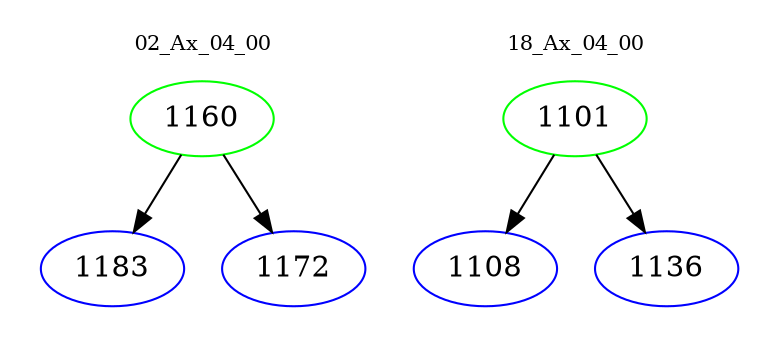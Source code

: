 digraph{
subgraph cluster_0 {
color = white
label = "02_Ax_04_00";
fontsize=10;
T0_1160 [label="1160", color="green"]
T0_1160 -> T0_1183 [color="black"]
T0_1183 [label="1183", color="blue"]
T0_1160 -> T0_1172 [color="black"]
T0_1172 [label="1172", color="blue"]
}
subgraph cluster_1 {
color = white
label = "18_Ax_04_00";
fontsize=10;
T1_1101 [label="1101", color="green"]
T1_1101 -> T1_1108 [color="black"]
T1_1108 [label="1108", color="blue"]
T1_1101 -> T1_1136 [color="black"]
T1_1136 [label="1136", color="blue"]
}
}
